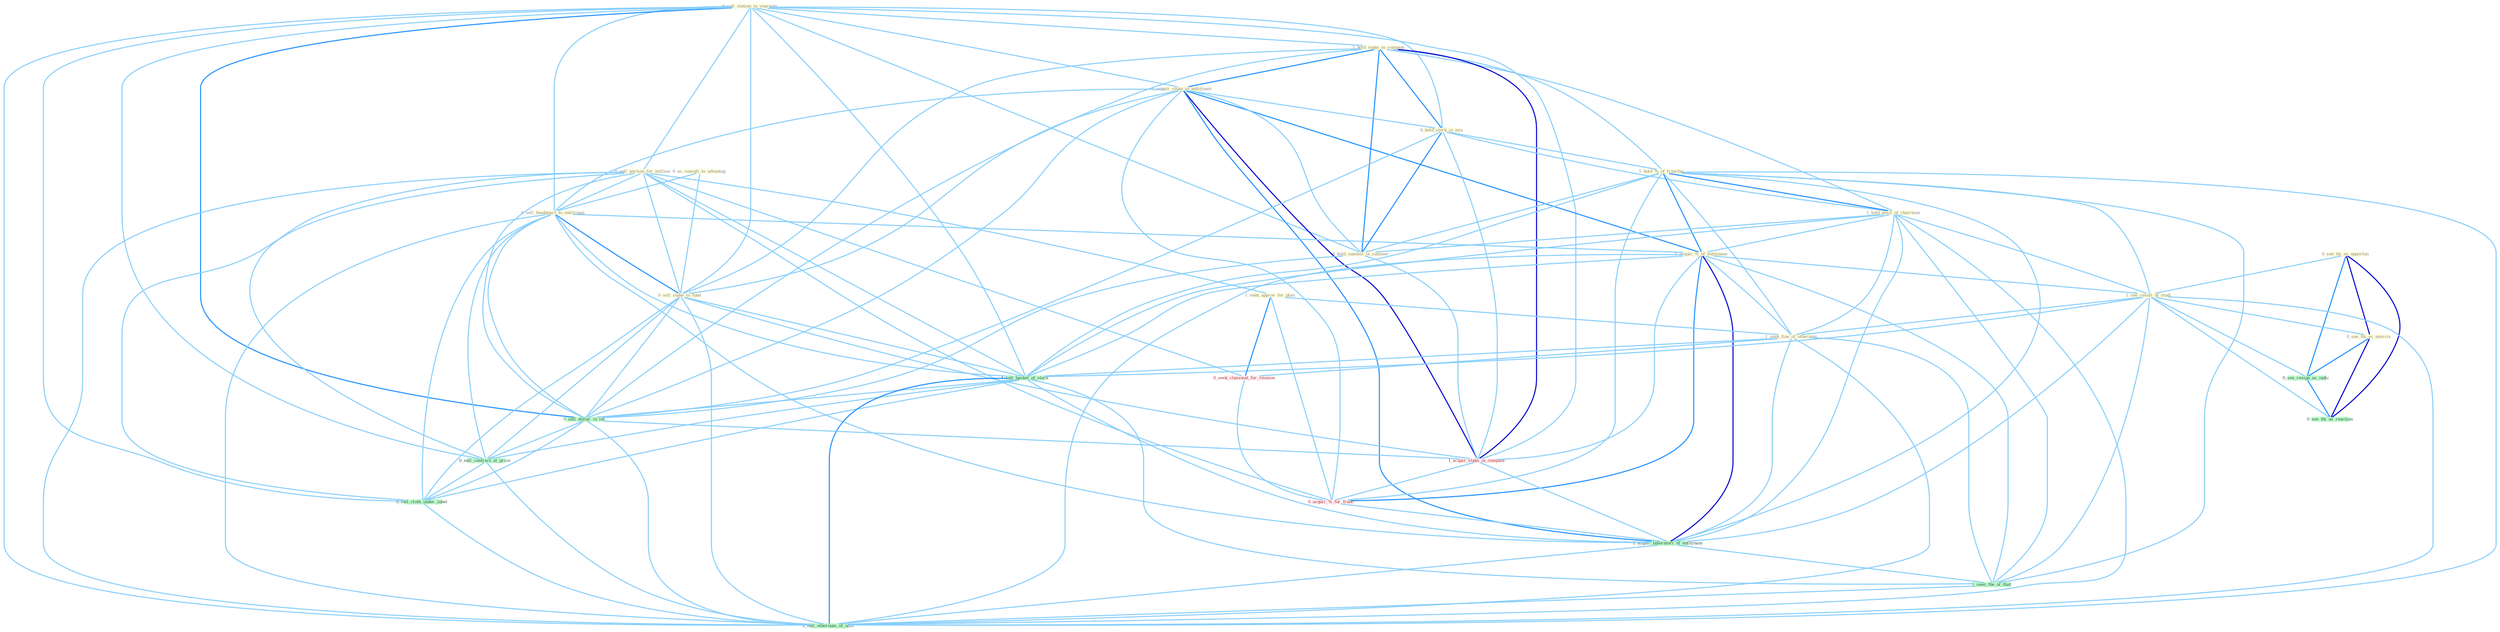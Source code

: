 Graph G{ 
    node
    [shape=polygon,style=filled,width=.5,height=.06,color="#BDFCC9",fixedsize=true,fontsize=4,
    fontcolor="#2f4f4f"];
    {node
    [color="#ffffe0", fontcolor="#8b7d6b"] "0_us_consult_to_advantag " "0_sell_station_in_yearnum " "1_hold_stake_in_compani " "1_acquir_stake_in_entitynam " "0_sell_portion_for_million " "0_see_thi_as_opportun " "0_sell_headquart_to_entitynam " "0_hold_stock_in_mix " "1_hold_%_of_franchis " "1_hold_posit_of_chairman " "1_acquir_%_of_entitynam " "1_see_result_of_studi " "0_sell_stake_to_fund " "0_see_thi_as_exercis " "1_seek_approv_for_plan " "1_seek_fine_of_othernum " "0_hold_summit_in_summer "}
{node [color="#fff0f5", fontcolor="#b22222"] "0_seek_classmat_for_reunion " "1_acquir_stake_in_compani " "0_acquir_%_for_franc "}
edge [color="#B0E2FF"];

	"0_us_consult_to_advantag " -- "0_sell_headquart_to_entitynam " [w="1", color="#87cefa" ];
	"0_us_consult_to_advantag " -- "0_sell_stake_to_fund " [w="1", color="#87cefa" ];
	"0_sell_station_in_yearnum " -- "1_hold_stake_in_compani " [w="1", color="#87cefa" ];
	"0_sell_station_in_yearnum " -- "1_acquir_stake_in_entitynam " [w="1", color="#87cefa" ];
	"0_sell_station_in_yearnum " -- "0_sell_portion_for_million " [w="1", color="#87cefa" ];
	"0_sell_station_in_yearnum " -- "0_sell_headquart_to_entitynam " [w="1", color="#87cefa" ];
	"0_sell_station_in_yearnum " -- "0_hold_stock_in_mix " [w="1", color="#87cefa" ];
	"0_sell_station_in_yearnum " -- "0_sell_stake_to_fund " [w="1", color="#87cefa" ];
	"0_sell_station_in_yearnum " -- "0_hold_summit_in_summer " [w="1", color="#87cefa" ];
	"0_sell_station_in_yearnum " -- "1_sell_basket_of_stock " [w="1", color="#87cefa" ];
	"0_sell_station_in_yearnum " -- "0_sell_dollar_in_lot " [w="2", color="#1e90ff" , len=0.8];
	"0_sell_station_in_yearnum " -- "1_acquir_stake_in_compani " [w="1", color="#87cefa" ];
	"0_sell_station_in_yearnum " -- "0_sell_contract_at_price " [w="1", color="#87cefa" ];
	"0_sell_station_in_yearnum " -- "0_sell_cloth_under_label " [w="1", color="#87cefa" ];
	"0_sell_station_in_yearnum " -- "1_sell_othernum_of_offic " [w="1", color="#87cefa" ];
	"1_hold_stake_in_compani " -- "1_acquir_stake_in_entitynam " [w="2", color="#1e90ff" , len=0.8];
	"1_hold_stake_in_compani " -- "0_hold_stock_in_mix " [w="2", color="#1e90ff" , len=0.8];
	"1_hold_stake_in_compani " -- "1_hold_%_of_franchis " [w="1", color="#87cefa" ];
	"1_hold_stake_in_compani " -- "1_hold_posit_of_chairman " [w="1", color="#87cefa" ];
	"1_hold_stake_in_compani " -- "0_sell_stake_to_fund " [w="1", color="#87cefa" ];
	"1_hold_stake_in_compani " -- "0_hold_summit_in_summer " [w="2", color="#1e90ff" , len=0.8];
	"1_hold_stake_in_compani " -- "0_sell_dollar_in_lot " [w="1", color="#87cefa" ];
	"1_hold_stake_in_compani " -- "1_acquir_stake_in_compani " [w="3", color="#0000cd" , len=0.6];
	"1_acquir_stake_in_entitynam " -- "0_sell_headquart_to_entitynam " [w="1", color="#87cefa" ];
	"1_acquir_stake_in_entitynam " -- "0_hold_stock_in_mix " [w="1", color="#87cefa" ];
	"1_acquir_stake_in_entitynam " -- "1_acquir_%_of_entitynam " [w="2", color="#1e90ff" , len=0.8];
	"1_acquir_stake_in_entitynam " -- "0_sell_stake_to_fund " [w="1", color="#87cefa" ];
	"1_acquir_stake_in_entitynam " -- "0_hold_summit_in_summer " [w="1", color="#87cefa" ];
	"1_acquir_stake_in_entitynam " -- "0_sell_dollar_in_lot " [w="1", color="#87cefa" ];
	"1_acquir_stake_in_entitynam " -- "1_acquir_stake_in_compani " [w="3", color="#0000cd" , len=0.6];
	"1_acquir_stake_in_entitynam " -- "0_acquir_%_for_franc " [w="1", color="#87cefa" ];
	"1_acquir_stake_in_entitynam " -- "1_acquir_laboratori_of_entitynam " [w="2", color="#1e90ff" , len=0.8];
	"0_sell_portion_for_million " -- "0_sell_headquart_to_entitynam " [w="1", color="#87cefa" ];
	"0_sell_portion_for_million " -- "0_sell_stake_to_fund " [w="1", color="#87cefa" ];
	"0_sell_portion_for_million " -- "1_seek_approv_for_plan " [w="1", color="#87cefa" ];
	"0_sell_portion_for_million " -- "0_seek_classmat_for_reunion " [w="1", color="#87cefa" ];
	"0_sell_portion_for_million " -- "1_sell_basket_of_stock " [w="1", color="#87cefa" ];
	"0_sell_portion_for_million " -- "0_sell_dollar_in_lot " [w="1", color="#87cefa" ];
	"0_sell_portion_for_million " -- "0_acquir_%_for_franc " [w="1", color="#87cefa" ];
	"0_sell_portion_for_million " -- "0_sell_contract_at_price " [w="1", color="#87cefa" ];
	"0_sell_portion_for_million " -- "0_sell_cloth_under_label " [w="1", color="#87cefa" ];
	"0_sell_portion_for_million " -- "1_sell_othernum_of_offic " [w="1", color="#87cefa" ];
	"0_see_thi_as_opportun " -- "1_see_result_of_studi " [w="1", color="#87cefa" ];
	"0_see_thi_as_opportun " -- "0_see_thi_as_exercis " [w="3", color="#0000cd" , len=0.6];
	"0_see_thi_as_opportun " -- "0_see_resign_as_indic " [w="2", color="#1e90ff" , len=0.8];
	"0_see_thi_as_opportun " -- "0_see_thi_as_reaction " [w="3", color="#0000cd" , len=0.6];
	"0_sell_headquart_to_entitynam " -- "1_acquir_%_of_entitynam " [w="1", color="#87cefa" ];
	"0_sell_headquart_to_entitynam " -- "0_sell_stake_to_fund " [w="2", color="#1e90ff" , len=0.8];
	"0_sell_headquart_to_entitynam " -- "1_sell_basket_of_stock " [w="1", color="#87cefa" ];
	"0_sell_headquart_to_entitynam " -- "0_sell_dollar_in_lot " [w="1", color="#87cefa" ];
	"0_sell_headquart_to_entitynam " -- "0_sell_contract_at_price " [w="1", color="#87cefa" ];
	"0_sell_headquart_to_entitynam " -- "1_acquir_laboratori_of_entitynam " [w="1", color="#87cefa" ];
	"0_sell_headquart_to_entitynam " -- "0_sell_cloth_under_label " [w="1", color="#87cefa" ];
	"0_sell_headquart_to_entitynam " -- "1_sell_othernum_of_offic " [w="1", color="#87cefa" ];
	"0_hold_stock_in_mix " -- "1_hold_%_of_franchis " [w="1", color="#87cefa" ];
	"0_hold_stock_in_mix " -- "1_hold_posit_of_chairman " [w="1", color="#87cefa" ];
	"0_hold_stock_in_mix " -- "0_hold_summit_in_summer " [w="2", color="#1e90ff" , len=0.8];
	"0_hold_stock_in_mix " -- "0_sell_dollar_in_lot " [w="1", color="#87cefa" ];
	"0_hold_stock_in_mix " -- "1_acquir_stake_in_compani " [w="1", color="#87cefa" ];
	"1_hold_%_of_franchis " -- "1_hold_posit_of_chairman " [w="2", color="#1e90ff" , len=0.8];
	"1_hold_%_of_franchis " -- "1_acquir_%_of_entitynam " [w="2", color="#1e90ff" , len=0.8];
	"1_hold_%_of_franchis " -- "1_see_result_of_studi " [w="1", color="#87cefa" ];
	"1_hold_%_of_franchis " -- "1_seek_fine_of_othernum " [w="1", color="#87cefa" ];
	"1_hold_%_of_franchis " -- "0_hold_summit_in_summer " [w="1", color="#87cefa" ];
	"1_hold_%_of_franchis " -- "1_sell_basket_of_stock " [w="1", color="#87cefa" ];
	"1_hold_%_of_franchis " -- "0_acquir_%_for_franc " [w="1", color="#87cefa" ];
	"1_hold_%_of_franchis " -- "1_acquir_laboratori_of_entitynam " [w="1", color="#87cefa" ];
	"1_hold_%_of_franchis " -- "1_seen_the_of_that " [w="1", color="#87cefa" ];
	"1_hold_%_of_franchis " -- "1_sell_othernum_of_offic " [w="1", color="#87cefa" ];
	"1_hold_posit_of_chairman " -- "1_acquir_%_of_entitynam " [w="1", color="#87cefa" ];
	"1_hold_posit_of_chairman " -- "1_see_result_of_studi " [w="1", color="#87cefa" ];
	"1_hold_posit_of_chairman " -- "1_seek_fine_of_othernum " [w="1", color="#87cefa" ];
	"1_hold_posit_of_chairman " -- "0_hold_summit_in_summer " [w="1", color="#87cefa" ];
	"1_hold_posit_of_chairman " -- "1_sell_basket_of_stock " [w="1", color="#87cefa" ];
	"1_hold_posit_of_chairman " -- "1_acquir_laboratori_of_entitynam " [w="1", color="#87cefa" ];
	"1_hold_posit_of_chairman " -- "1_seen_the_of_that " [w="1", color="#87cefa" ];
	"1_hold_posit_of_chairman " -- "1_sell_othernum_of_offic " [w="1", color="#87cefa" ];
	"1_acquir_%_of_entitynam " -- "1_see_result_of_studi " [w="1", color="#87cefa" ];
	"1_acquir_%_of_entitynam " -- "1_seek_fine_of_othernum " [w="1", color="#87cefa" ];
	"1_acquir_%_of_entitynam " -- "1_sell_basket_of_stock " [w="1", color="#87cefa" ];
	"1_acquir_%_of_entitynam " -- "1_acquir_stake_in_compani " [w="1", color="#87cefa" ];
	"1_acquir_%_of_entitynam " -- "0_acquir_%_for_franc " [w="2", color="#1e90ff" , len=0.8];
	"1_acquir_%_of_entitynam " -- "1_acquir_laboratori_of_entitynam " [w="3", color="#0000cd" , len=0.6];
	"1_acquir_%_of_entitynam " -- "1_seen_the_of_that " [w="1", color="#87cefa" ];
	"1_acquir_%_of_entitynam " -- "1_sell_othernum_of_offic " [w="1", color="#87cefa" ];
	"1_see_result_of_studi " -- "0_see_thi_as_exercis " [w="1", color="#87cefa" ];
	"1_see_result_of_studi " -- "1_seek_fine_of_othernum " [w="1", color="#87cefa" ];
	"1_see_result_of_studi " -- "1_sell_basket_of_stock " [w="1", color="#87cefa" ];
	"1_see_result_of_studi " -- "0_see_resign_as_indic " [w="1", color="#87cefa" ];
	"1_see_result_of_studi " -- "1_acquir_laboratori_of_entitynam " [w="1", color="#87cefa" ];
	"1_see_result_of_studi " -- "1_seen_the_of_that " [w="1", color="#87cefa" ];
	"1_see_result_of_studi " -- "1_sell_othernum_of_offic " [w="1", color="#87cefa" ];
	"1_see_result_of_studi " -- "0_see_thi_as_reaction " [w="1", color="#87cefa" ];
	"0_sell_stake_to_fund " -- "1_sell_basket_of_stock " [w="1", color="#87cefa" ];
	"0_sell_stake_to_fund " -- "0_sell_dollar_in_lot " [w="1", color="#87cefa" ];
	"0_sell_stake_to_fund " -- "1_acquir_stake_in_compani " [w="1", color="#87cefa" ];
	"0_sell_stake_to_fund " -- "0_sell_contract_at_price " [w="1", color="#87cefa" ];
	"0_sell_stake_to_fund " -- "0_sell_cloth_under_label " [w="1", color="#87cefa" ];
	"0_sell_stake_to_fund " -- "1_sell_othernum_of_offic " [w="1", color="#87cefa" ];
	"0_see_thi_as_exercis " -- "0_see_resign_as_indic " [w="2", color="#1e90ff" , len=0.8];
	"0_see_thi_as_exercis " -- "0_see_thi_as_reaction " [w="3", color="#0000cd" , len=0.6];
	"1_seek_approv_for_plan " -- "1_seek_fine_of_othernum " [w="1", color="#87cefa" ];
	"1_seek_approv_for_plan " -- "0_seek_classmat_for_reunion " [w="2", color="#1e90ff" , len=0.8];
	"1_seek_approv_for_plan " -- "0_acquir_%_for_franc " [w="1", color="#87cefa" ];
	"1_seek_fine_of_othernum " -- "0_seek_classmat_for_reunion " [w="1", color="#87cefa" ];
	"1_seek_fine_of_othernum " -- "1_sell_basket_of_stock " [w="1", color="#87cefa" ];
	"1_seek_fine_of_othernum " -- "1_acquir_laboratori_of_entitynam " [w="1", color="#87cefa" ];
	"1_seek_fine_of_othernum " -- "1_seen_the_of_that " [w="1", color="#87cefa" ];
	"1_seek_fine_of_othernum " -- "1_sell_othernum_of_offic " [w="1", color="#87cefa" ];
	"0_hold_summit_in_summer " -- "0_sell_dollar_in_lot " [w="1", color="#87cefa" ];
	"0_hold_summit_in_summer " -- "1_acquir_stake_in_compani " [w="1", color="#87cefa" ];
	"0_seek_classmat_for_reunion " -- "0_acquir_%_for_franc " [w="1", color="#87cefa" ];
	"1_sell_basket_of_stock " -- "0_sell_dollar_in_lot " [w="1", color="#87cefa" ];
	"1_sell_basket_of_stock " -- "0_sell_contract_at_price " [w="1", color="#87cefa" ];
	"1_sell_basket_of_stock " -- "1_acquir_laboratori_of_entitynam " [w="1", color="#87cefa" ];
	"1_sell_basket_of_stock " -- "0_sell_cloth_under_label " [w="1", color="#87cefa" ];
	"1_sell_basket_of_stock " -- "1_seen_the_of_that " [w="1", color="#87cefa" ];
	"1_sell_basket_of_stock " -- "1_sell_othernum_of_offic " [w="2", color="#1e90ff" , len=0.8];
	"0_sell_dollar_in_lot " -- "1_acquir_stake_in_compani " [w="1", color="#87cefa" ];
	"0_sell_dollar_in_lot " -- "0_sell_contract_at_price " [w="1", color="#87cefa" ];
	"0_sell_dollar_in_lot " -- "0_sell_cloth_under_label " [w="1", color="#87cefa" ];
	"0_sell_dollar_in_lot " -- "1_sell_othernum_of_offic " [w="1", color="#87cefa" ];
	"0_see_resign_as_indic " -- "0_see_thi_as_reaction " [w="2", color="#1e90ff" , len=0.8];
	"1_acquir_stake_in_compani " -- "0_acquir_%_for_franc " [w="1", color="#87cefa" ];
	"1_acquir_stake_in_compani " -- "1_acquir_laboratori_of_entitynam " [w="1", color="#87cefa" ];
	"0_acquir_%_for_franc " -- "1_acquir_laboratori_of_entitynam " [w="1", color="#87cefa" ];
	"0_sell_contract_at_price " -- "0_sell_cloth_under_label " [w="1", color="#87cefa" ];
	"0_sell_contract_at_price " -- "1_sell_othernum_of_offic " [w="1", color="#87cefa" ];
	"1_acquir_laboratori_of_entitynam " -- "1_seen_the_of_that " [w="1", color="#87cefa" ];
	"1_acquir_laboratori_of_entitynam " -- "1_sell_othernum_of_offic " [w="1", color="#87cefa" ];
	"0_sell_cloth_under_label " -- "1_sell_othernum_of_offic " [w="1", color="#87cefa" ];
	"1_seen_the_of_that " -- "1_sell_othernum_of_offic " [w="1", color="#87cefa" ];
}
